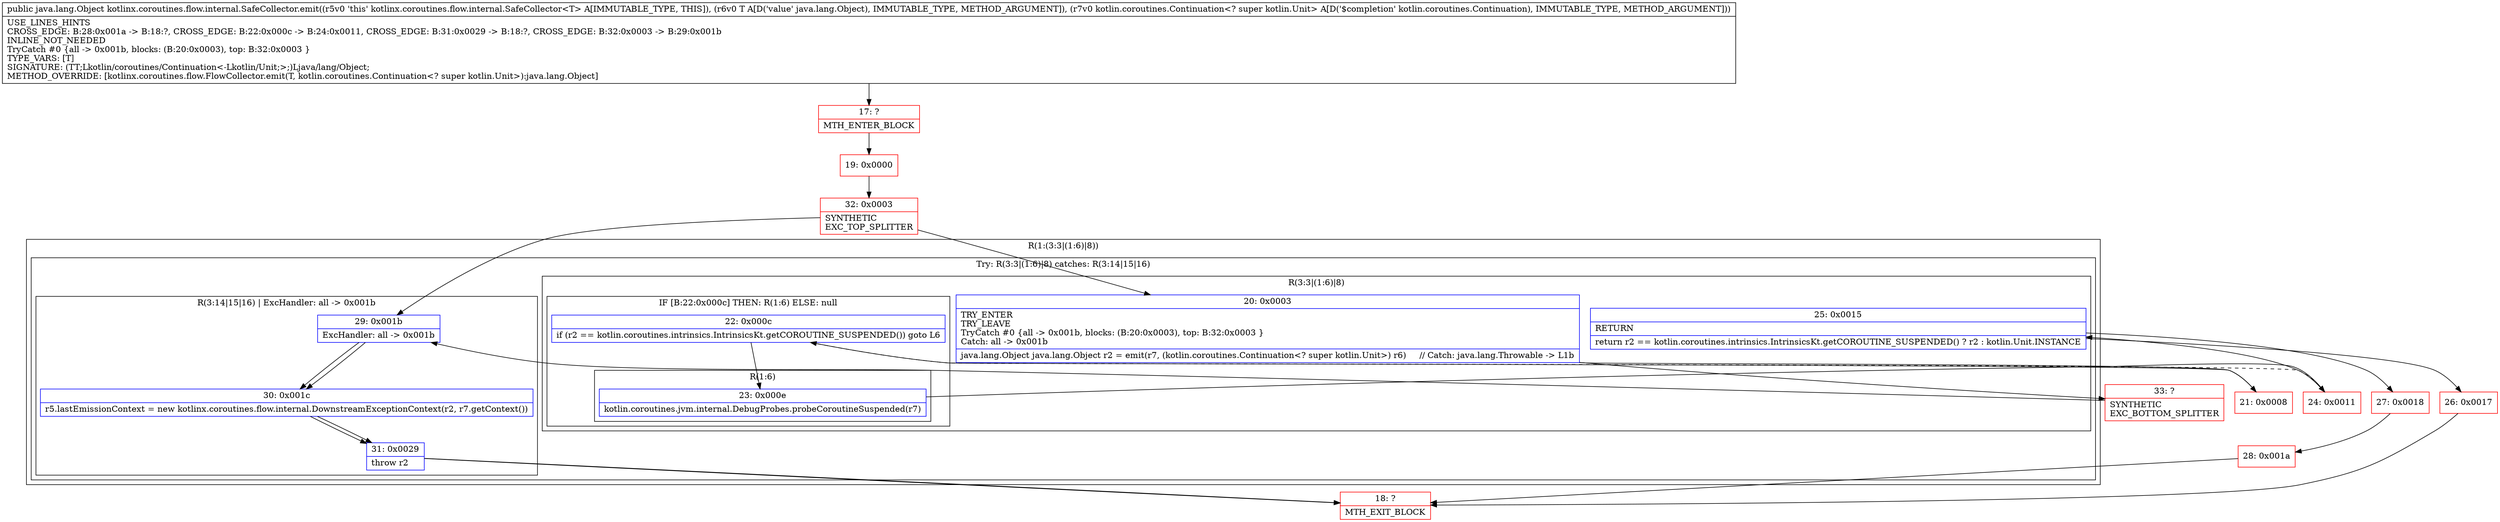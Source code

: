 digraph "CFG forkotlinx.coroutines.flow.internal.SafeCollector.emit(Ljava\/lang\/Object;Lkotlin\/coroutines\/Continuation;)Ljava\/lang\/Object;" {
subgraph cluster_Region_489445475 {
label = "R(1:(3:3|(1:6)|8))";
node [shape=record,color=blue];
subgraph cluster_TryCatchRegion_278021910 {
label = "Try: R(3:3|(1:6)|8) catches: R(3:14|15|16)";
node [shape=record,color=blue];
subgraph cluster_Region_1659882658 {
label = "R(3:3|(1:6)|8)";
node [shape=record,color=blue];
Node_20 [shape=record,label="{20\:\ 0x0003|TRY_ENTER\lTRY_LEAVE\lTryCatch #0 \{all \-\> 0x001b, blocks: (B:20:0x0003), top: B:32:0x0003 \}\lCatch: all \-\> 0x001b\l|java.lang.Object java.lang.Object r2 = emit(r7, (kotlin.coroutines.Continuation\<? super kotlin.Unit\>) r6)     \/\/ Catch: java.lang.Throwable \-\> L1b\l}"];
subgraph cluster_IfRegion_471739243 {
label = "IF [B:22:0x000c] THEN: R(1:6) ELSE: null";
node [shape=record,color=blue];
Node_22 [shape=record,label="{22\:\ 0x000c|if (r2 == kotlin.coroutines.intrinsics.IntrinsicsKt.getCOROUTINE_SUSPENDED()) goto L6\l}"];
subgraph cluster_Region_1559643466 {
label = "R(1:6)";
node [shape=record,color=blue];
Node_23 [shape=record,label="{23\:\ 0x000e|kotlin.coroutines.jvm.internal.DebugProbes.probeCoroutineSuspended(r7)\l}"];
}
}
Node_25 [shape=record,label="{25\:\ 0x0015|RETURN\l|return r2 == kotlin.coroutines.intrinsics.IntrinsicsKt.getCOROUTINE_SUSPENDED() ? r2 : kotlin.Unit.INSTANCE\l}"];
}
subgraph cluster_Region_1320255691 {
label = "R(3:14|15|16) | ExcHandler: all \-\> 0x001b\l";
node [shape=record,color=blue];
Node_29 [shape=record,label="{29\:\ 0x001b|ExcHandler: all \-\> 0x001b\l}"];
Node_30 [shape=record,label="{30\:\ 0x001c|r5.lastEmissionContext = new kotlinx.coroutines.flow.internal.DownstreamExceptionContext(r2, r7.getContext())\l}"];
Node_31 [shape=record,label="{31\:\ 0x0029|throw r2\l}"];
}
}
}
subgraph cluster_Region_1320255691 {
label = "R(3:14|15|16) | ExcHandler: all \-\> 0x001b\l";
node [shape=record,color=blue];
Node_29 [shape=record,label="{29\:\ 0x001b|ExcHandler: all \-\> 0x001b\l}"];
Node_30 [shape=record,label="{30\:\ 0x001c|r5.lastEmissionContext = new kotlinx.coroutines.flow.internal.DownstreamExceptionContext(r2, r7.getContext())\l}"];
Node_31 [shape=record,label="{31\:\ 0x0029|throw r2\l}"];
}
Node_17 [shape=record,color=red,label="{17\:\ ?|MTH_ENTER_BLOCK\l}"];
Node_19 [shape=record,color=red,label="{19\:\ 0x0000}"];
Node_32 [shape=record,color=red,label="{32\:\ 0x0003|SYNTHETIC\lEXC_TOP_SPLITTER\l}"];
Node_21 [shape=record,color=red,label="{21\:\ 0x0008}"];
Node_24 [shape=record,color=red,label="{24\:\ 0x0011}"];
Node_26 [shape=record,color=red,label="{26\:\ 0x0017}"];
Node_18 [shape=record,color=red,label="{18\:\ ?|MTH_EXIT_BLOCK\l}"];
Node_27 [shape=record,color=red,label="{27\:\ 0x0018}"];
Node_28 [shape=record,color=red,label="{28\:\ 0x001a}"];
Node_33 [shape=record,color=red,label="{33\:\ ?|SYNTHETIC\lEXC_BOTTOM_SPLITTER\l}"];
MethodNode[shape=record,label="{public java.lang.Object kotlinx.coroutines.flow.internal.SafeCollector.emit((r5v0 'this' kotlinx.coroutines.flow.internal.SafeCollector\<T\> A[IMMUTABLE_TYPE, THIS]), (r6v0 T A[D('value' java.lang.Object), IMMUTABLE_TYPE, METHOD_ARGUMENT]), (r7v0 kotlin.coroutines.Continuation\<? super kotlin.Unit\> A[D('$completion' kotlin.coroutines.Continuation), IMMUTABLE_TYPE, METHOD_ARGUMENT]))  | USE_LINES_HINTS\lCROSS_EDGE: B:28:0x001a \-\> B:18:?, CROSS_EDGE: B:22:0x000c \-\> B:24:0x0011, CROSS_EDGE: B:31:0x0029 \-\> B:18:?, CROSS_EDGE: B:32:0x0003 \-\> B:29:0x001b\lINLINE_NOT_NEEDED\lTryCatch #0 \{all \-\> 0x001b, blocks: (B:20:0x0003), top: B:32:0x0003 \}\lTYPE_VARS: [T]\lSIGNATURE: (TT;Lkotlin\/coroutines\/Continuation\<\-Lkotlin\/Unit;\>;)Ljava\/lang\/Object;\lMETHOD_OVERRIDE: [kotlinx.coroutines.flow.FlowCollector.emit(T, kotlin.coroutines.Continuation\<? super kotlin.Unit\>):java.lang.Object]\l}"];
MethodNode -> Node_17;Node_20 -> Node_21;
Node_20 -> Node_33;
Node_22 -> Node_23;
Node_22 -> Node_24[style=dashed];
Node_23 -> Node_24;
Node_25 -> Node_26;
Node_25 -> Node_27;
Node_29 -> Node_30;
Node_30 -> Node_31;
Node_31 -> Node_18;
Node_29 -> Node_30;
Node_30 -> Node_31;
Node_31 -> Node_18;
Node_17 -> Node_19;
Node_19 -> Node_32;
Node_32 -> Node_20;
Node_32 -> Node_29;
Node_21 -> Node_22;
Node_24 -> Node_25;
Node_26 -> Node_18;
Node_27 -> Node_28;
Node_28 -> Node_18;
Node_33 -> Node_29;
}

